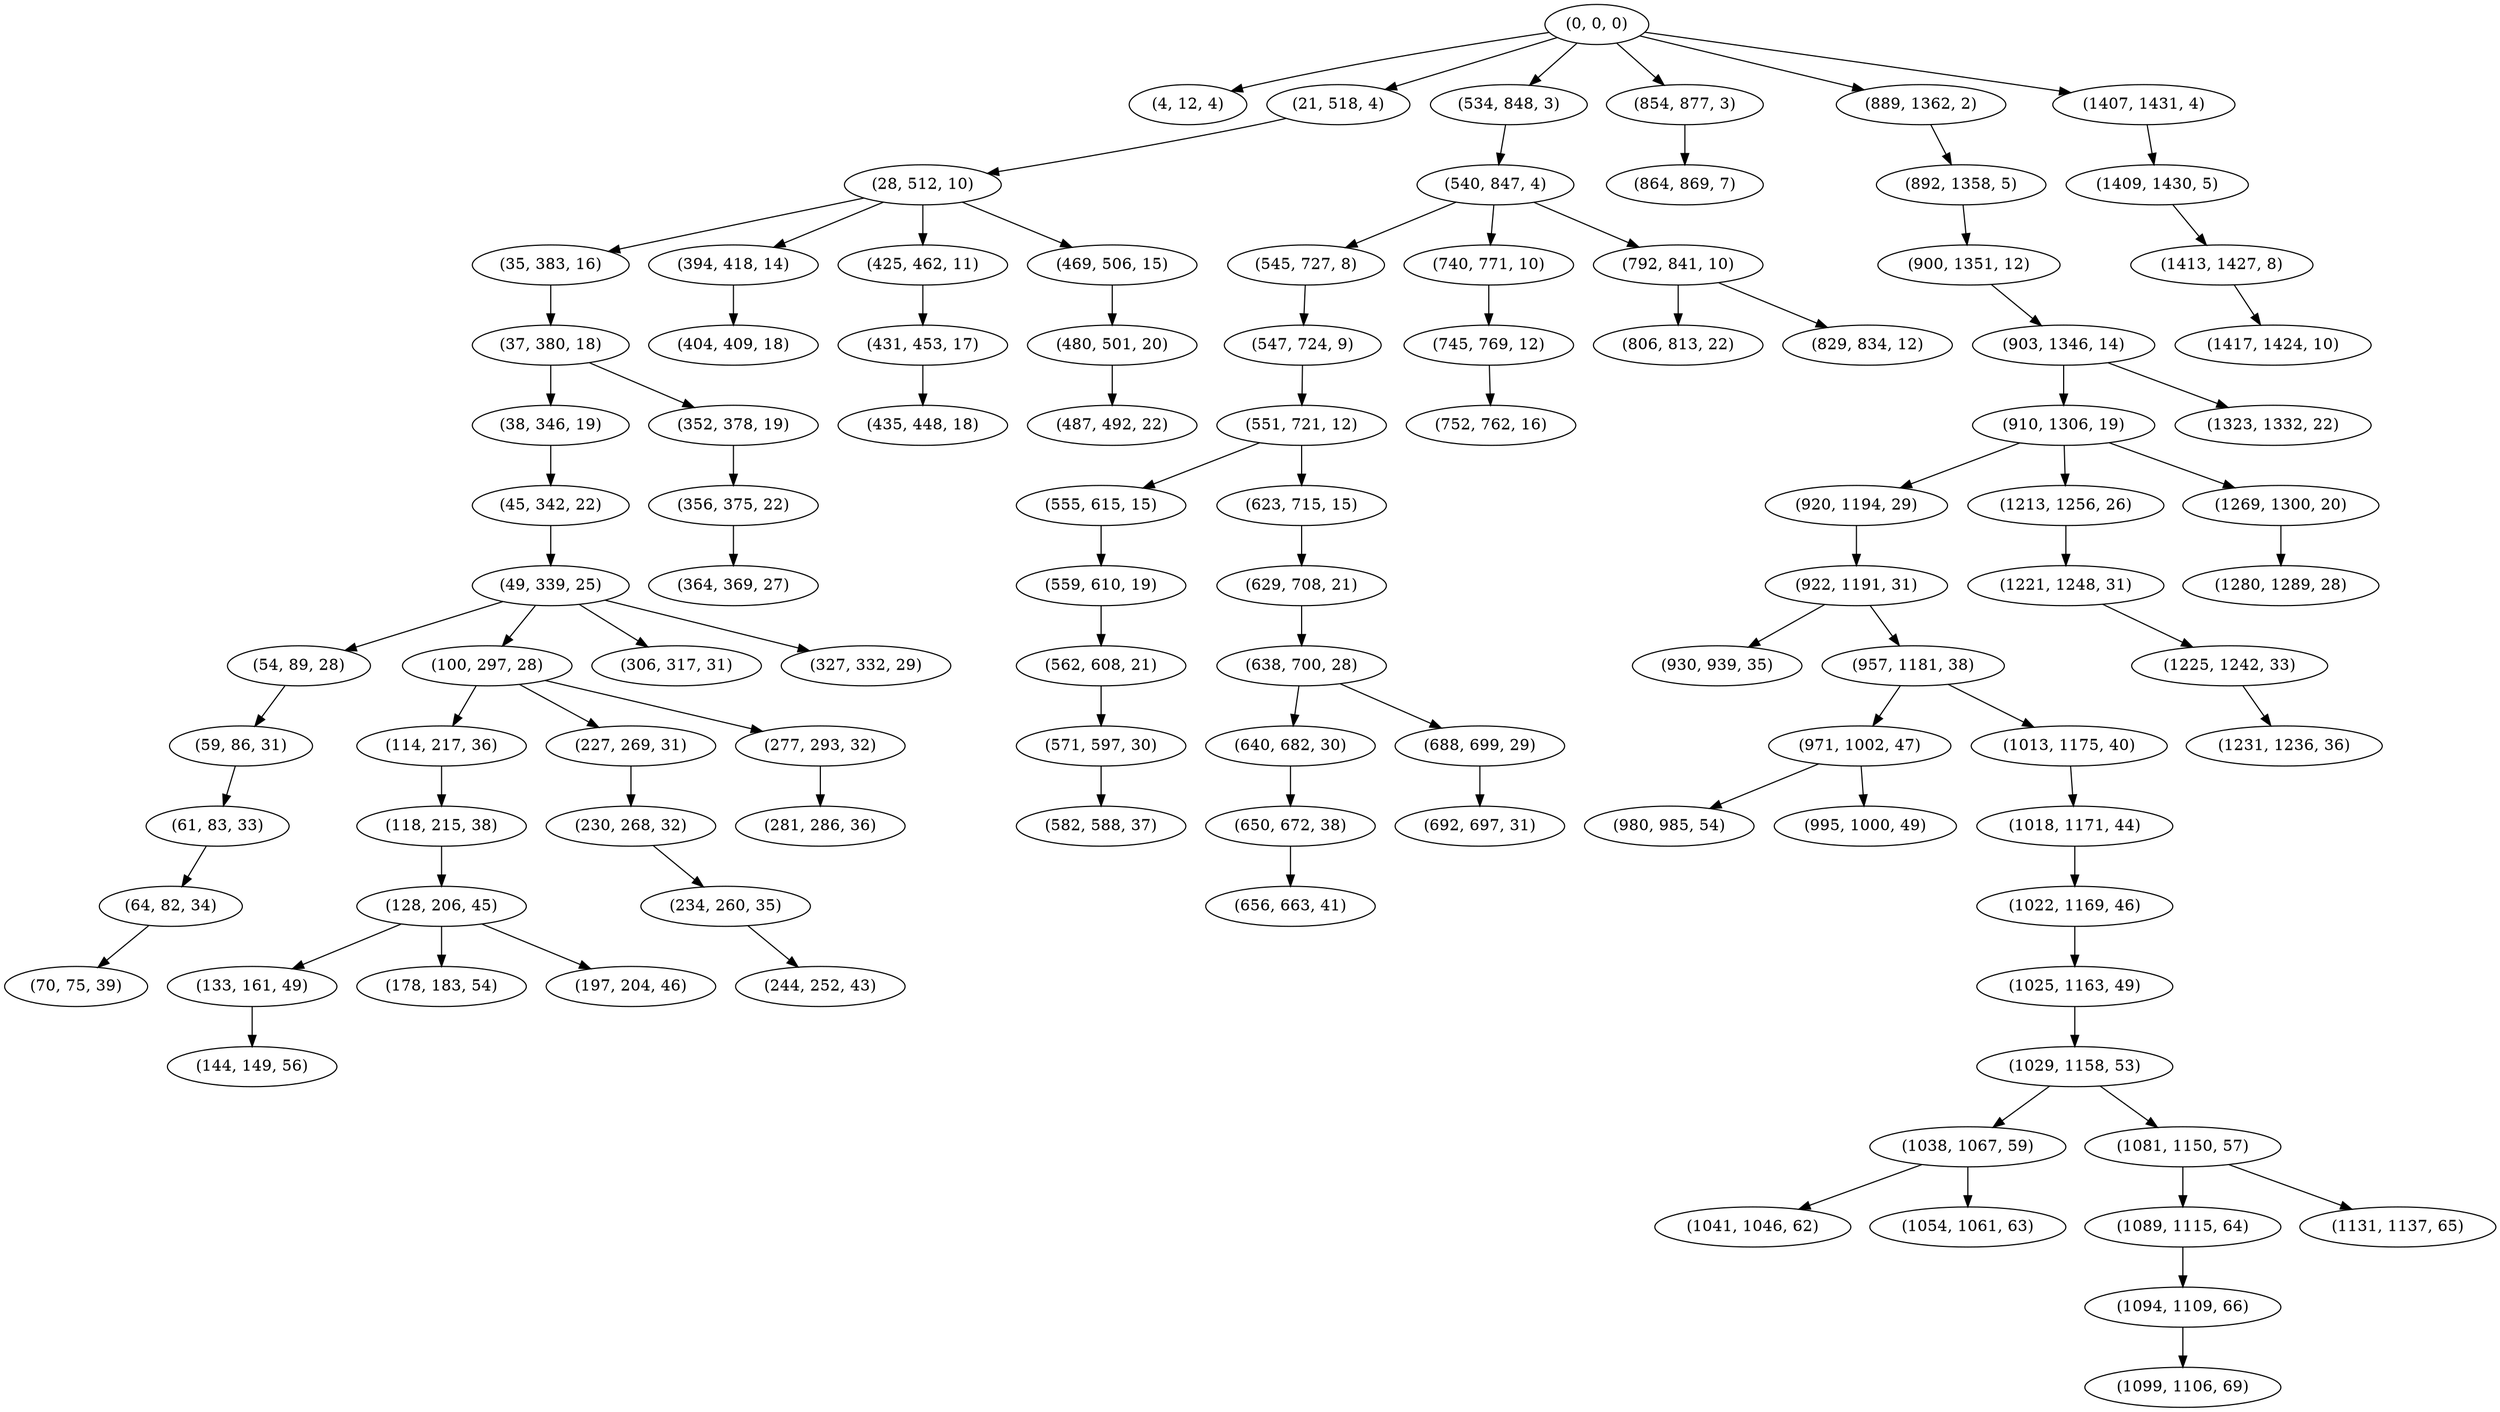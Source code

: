 digraph tree {
    "(0, 0, 0)";
    "(4, 12, 4)";
    "(21, 518, 4)";
    "(28, 512, 10)";
    "(35, 383, 16)";
    "(37, 380, 18)";
    "(38, 346, 19)";
    "(45, 342, 22)";
    "(49, 339, 25)";
    "(54, 89, 28)";
    "(59, 86, 31)";
    "(61, 83, 33)";
    "(64, 82, 34)";
    "(70, 75, 39)";
    "(100, 297, 28)";
    "(114, 217, 36)";
    "(118, 215, 38)";
    "(128, 206, 45)";
    "(133, 161, 49)";
    "(144, 149, 56)";
    "(178, 183, 54)";
    "(197, 204, 46)";
    "(227, 269, 31)";
    "(230, 268, 32)";
    "(234, 260, 35)";
    "(244, 252, 43)";
    "(277, 293, 32)";
    "(281, 286, 36)";
    "(306, 317, 31)";
    "(327, 332, 29)";
    "(352, 378, 19)";
    "(356, 375, 22)";
    "(364, 369, 27)";
    "(394, 418, 14)";
    "(404, 409, 18)";
    "(425, 462, 11)";
    "(431, 453, 17)";
    "(435, 448, 18)";
    "(469, 506, 15)";
    "(480, 501, 20)";
    "(487, 492, 22)";
    "(534, 848, 3)";
    "(540, 847, 4)";
    "(545, 727, 8)";
    "(547, 724, 9)";
    "(551, 721, 12)";
    "(555, 615, 15)";
    "(559, 610, 19)";
    "(562, 608, 21)";
    "(571, 597, 30)";
    "(582, 588, 37)";
    "(623, 715, 15)";
    "(629, 708, 21)";
    "(638, 700, 28)";
    "(640, 682, 30)";
    "(650, 672, 38)";
    "(656, 663, 41)";
    "(688, 699, 29)";
    "(692, 697, 31)";
    "(740, 771, 10)";
    "(745, 769, 12)";
    "(752, 762, 16)";
    "(792, 841, 10)";
    "(806, 813, 22)";
    "(829, 834, 12)";
    "(854, 877, 3)";
    "(864, 869, 7)";
    "(889, 1362, 2)";
    "(892, 1358, 5)";
    "(900, 1351, 12)";
    "(903, 1346, 14)";
    "(910, 1306, 19)";
    "(920, 1194, 29)";
    "(922, 1191, 31)";
    "(930, 939, 35)";
    "(957, 1181, 38)";
    "(971, 1002, 47)";
    "(980, 985, 54)";
    "(995, 1000, 49)";
    "(1013, 1175, 40)";
    "(1018, 1171, 44)";
    "(1022, 1169, 46)";
    "(1025, 1163, 49)";
    "(1029, 1158, 53)";
    "(1038, 1067, 59)";
    "(1041, 1046, 62)";
    "(1054, 1061, 63)";
    "(1081, 1150, 57)";
    "(1089, 1115, 64)";
    "(1094, 1109, 66)";
    "(1099, 1106, 69)";
    "(1131, 1137, 65)";
    "(1213, 1256, 26)";
    "(1221, 1248, 31)";
    "(1225, 1242, 33)";
    "(1231, 1236, 36)";
    "(1269, 1300, 20)";
    "(1280, 1289, 28)";
    "(1323, 1332, 22)";
    "(1407, 1431, 4)";
    "(1409, 1430, 5)";
    "(1413, 1427, 8)";
    "(1417, 1424, 10)";
    "(0, 0, 0)" -> "(4, 12, 4)";
    "(0, 0, 0)" -> "(21, 518, 4)";
    "(0, 0, 0)" -> "(534, 848, 3)";
    "(0, 0, 0)" -> "(854, 877, 3)";
    "(0, 0, 0)" -> "(889, 1362, 2)";
    "(0, 0, 0)" -> "(1407, 1431, 4)";
    "(21, 518, 4)" -> "(28, 512, 10)";
    "(28, 512, 10)" -> "(35, 383, 16)";
    "(28, 512, 10)" -> "(394, 418, 14)";
    "(28, 512, 10)" -> "(425, 462, 11)";
    "(28, 512, 10)" -> "(469, 506, 15)";
    "(35, 383, 16)" -> "(37, 380, 18)";
    "(37, 380, 18)" -> "(38, 346, 19)";
    "(37, 380, 18)" -> "(352, 378, 19)";
    "(38, 346, 19)" -> "(45, 342, 22)";
    "(45, 342, 22)" -> "(49, 339, 25)";
    "(49, 339, 25)" -> "(54, 89, 28)";
    "(49, 339, 25)" -> "(100, 297, 28)";
    "(49, 339, 25)" -> "(306, 317, 31)";
    "(49, 339, 25)" -> "(327, 332, 29)";
    "(54, 89, 28)" -> "(59, 86, 31)";
    "(59, 86, 31)" -> "(61, 83, 33)";
    "(61, 83, 33)" -> "(64, 82, 34)";
    "(64, 82, 34)" -> "(70, 75, 39)";
    "(100, 297, 28)" -> "(114, 217, 36)";
    "(100, 297, 28)" -> "(227, 269, 31)";
    "(100, 297, 28)" -> "(277, 293, 32)";
    "(114, 217, 36)" -> "(118, 215, 38)";
    "(118, 215, 38)" -> "(128, 206, 45)";
    "(128, 206, 45)" -> "(133, 161, 49)";
    "(128, 206, 45)" -> "(178, 183, 54)";
    "(128, 206, 45)" -> "(197, 204, 46)";
    "(133, 161, 49)" -> "(144, 149, 56)";
    "(227, 269, 31)" -> "(230, 268, 32)";
    "(230, 268, 32)" -> "(234, 260, 35)";
    "(234, 260, 35)" -> "(244, 252, 43)";
    "(277, 293, 32)" -> "(281, 286, 36)";
    "(352, 378, 19)" -> "(356, 375, 22)";
    "(356, 375, 22)" -> "(364, 369, 27)";
    "(394, 418, 14)" -> "(404, 409, 18)";
    "(425, 462, 11)" -> "(431, 453, 17)";
    "(431, 453, 17)" -> "(435, 448, 18)";
    "(469, 506, 15)" -> "(480, 501, 20)";
    "(480, 501, 20)" -> "(487, 492, 22)";
    "(534, 848, 3)" -> "(540, 847, 4)";
    "(540, 847, 4)" -> "(545, 727, 8)";
    "(540, 847, 4)" -> "(740, 771, 10)";
    "(540, 847, 4)" -> "(792, 841, 10)";
    "(545, 727, 8)" -> "(547, 724, 9)";
    "(547, 724, 9)" -> "(551, 721, 12)";
    "(551, 721, 12)" -> "(555, 615, 15)";
    "(551, 721, 12)" -> "(623, 715, 15)";
    "(555, 615, 15)" -> "(559, 610, 19)";
    "(559, 610, 19)" -> "(562, 608, 21)";
    "(562, 608, 21)" -> "(571, 597, 30)";
    "(571, 597, 30)" -> "(582, 588, 37)";
    "(623, 715, 15)" -> "(629, 708, 21)";
    "(629, 708, 21)" -> "(638, 700, 28)";
    "(638, 700, 28)" -> "(640, 682, 30)";
    "(638, 700, 28)" -> "(688, 699, 29)";
    "(640, 682, 30)" -> "(650, 672, 38)";
    "(650, 672, 38)" -> "(656, 663, 41)";
    "(688, 699, 29)" -> "(692, 697, 31)";
    "(740, 771, 10)" -> "(745, 769, 12)";
    "(745, 769, 12)" -> "(752, 762, 16)";
    "(792, 841, 10)" -> "(806, 813, 22)";
    "(792, 841, 10)" -> "(829, 834, 12)";
    "(854, 877, 3)" -> "(864, 869, 7)";
    "(889, 1362, 2)" -> "(892, 1358, 5)";
    "(892, 1358, 5)" -> "(900, 1351, 12)";
    "(900, 1351, 12)" -> "(903, 1346, 14)";
    "(903, 1346, 14)" -> "(910, 1306, 19)";
    "(903, 1346, 14)" -> "(1323, 1332, 22)";
    "(910, 1306, 19)" -> "(920, 1194, 29)";
    "(910, 1306, 19)" -> "(1213, 1256, 26)";
    "(910, 1306, 19)" -> "(1269, 1300, 20)";
    "(920, 1194, 29)" -> "(922, 1191, 31)";
    "(922, 1191, 31)" -> "(930, 939, 35)";
    "(922, 1191, 31)" -> "(957, 1181, 38)";
    "(957, 1181, 38)" -> "(971, 1002, 47)";
    "(957, 1181, 38)" -> "(1013, 1175, 40)";
    "(971, 1002, 47)" -> "(980, 985, 54)";
    "(971, 1002, 47)" -> "(995, 1000, 49)";
    "(1013, 1175, 40)" -> "(1018, 1171, 44)";
    "(1018, 1171, 44)" -> "(1022, 1169, 46)";
    "(1022, 1169, 46)" -> "(1025, 1163, 49)";
    "(1025, 1163, 49)" -> "(1029, 1158, 53)";
    "(1029, 1158, 53)" -> "(1038, 1067, 59)";
    "(1029, 1158, 53)" -> "(1081, 1150, 57)";
    "(1038, 1067, 59)" -> "(1041, 1046, 62)";
    "(1038, 1067, 59)" -> "(1054, 1061, 63)";
    "(1081, 1150, 57)" -> "(1089, 1115, 64)";
    "(1081, 1150, 57)" -> "(1131, 1137, 65)";
    "(1089, 1115, 64)" -> "(1094, 1109, 66)";
    "(1094, 1109, 66)" -> "(1099, 1106, 69)";
    "(1213, 1256, 26)" -> "(1221, 1248, 31)";
    "(1221, 1248, 31)" -> "(1225, 1242, 33)";
    "(1225, 1242, 33)" -> "(1231, 1236, 36)";
    "(1269, 1300, 20)" -> "(1280, 1289, 28)";
    "(1407, 1431, 4)" -> "(1409, 1430, 5)";
    "(1409, 1430, 5)" -> "(1413, 1427, 8)";
    "(1413, 1427, 8)" -> "(1417, 1424, 10)";
}
